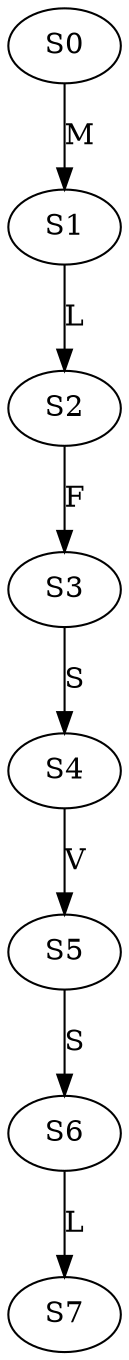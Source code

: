 strict digraph  {
	S0 -> S1 [ label = M ];
	S1 -> S2 [ label = L ];
	S2 -> S3 [ label = F ];
	S3 -> S4 [ label = S ];
	S4 -> S5 [ label = V ];
	S5 -> S6 [ label = S ];
	S6 -> S7 [ label = L ];
}
